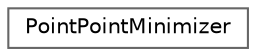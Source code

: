 digraph "类继承关系图"
{
 // LATEX_PDF_SIZE
  bgcolor="transparent";
  edge [fontname=Helvetica,fontsize=10,labelfontname=Helvetica,labelfontsize=10];
  node [fontname=Helvetica,fontsize=10,shape=box,height=0.2,width=0.4];
  rankdir="LR";
  Node0 [id="Node000000",label="PointPointMinimizer",height=0.2,width=0.4,color="grey40", fillcolor="white", style="filled",URL="$struct_point_point_minimizer.html",tooltip=" "];
}
